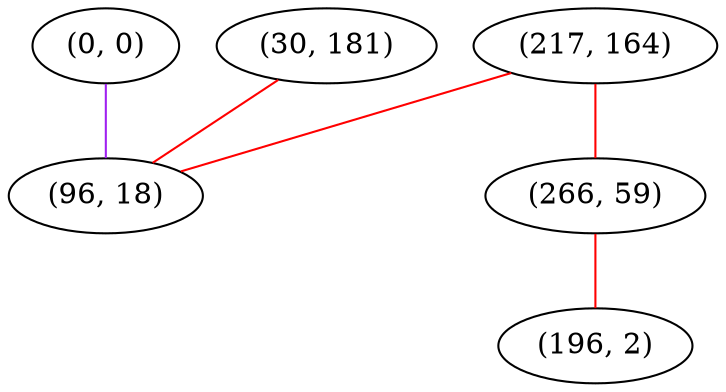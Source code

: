 graph "" {
"(0, 0)";
"(30, 181)";
"(217, 164)";
"(96, 18)";
"(266, 59)";
"(196, 2)";
"(0, 0)" -- "(96, 18)"  [color=purple, key=0, weight=4];
"(30, 181)" -- "(96, 18)"  [color=red, key=0, weight=1];
"(217, 164)" -- "(266, 59)"  [color=red, key=0, weight=1];
"(217, 164)" -- "(96, 18)"  [color=red, key=0, weight=1];
"(266, 59)" -- "(196, 2)"  [color=red, key=0, weight=1];
}
